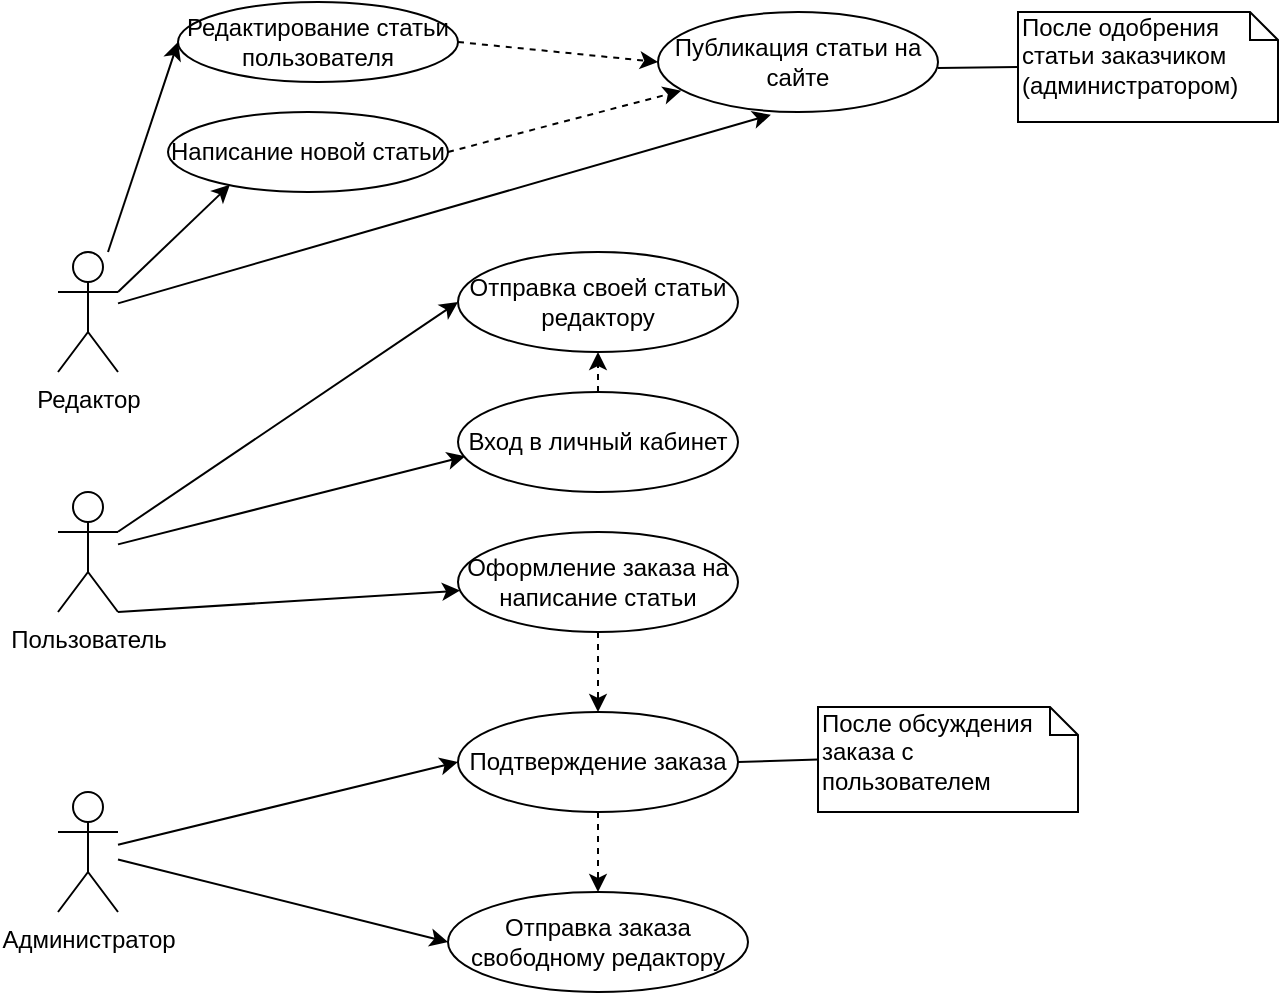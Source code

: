 <mxfile version="12.9.14" type="device"><diagram id="EWapvMrf5EV-Kj1TV6Ps" name="Page-1"><mxGraphModel dx="1038" dy="548" grid="1" gridSize="10" guides="1" tooltips="1" connect="1" arrows="1" fold="1" page="1" pageScale="1" pageWidth="827" pageHeight="1169" math="0" shadow="0"><root><mxCell id="0"/><mxCell id="1" parent="0"/><mxCell id="V-MMwlxOLUhts7_KlyG_-1" value="Пользователь" style="shape=umlActor;verticalLabelPosition=bottom;labelBackgroundColor=#ffffff;verticalAlign=top;html=1;outlineConnect=0;" vertex="1" parent="1"><mxGeometry x="100" y="270" width="30" height="60" as="geometry"/></mxCell><mxCell id="V-MMwlxOLUhts7_KlyG_-2" value="Редактор" style="shape=umlActor;verticalLabelPosition=bottom;labelBackgroundColor=#ffffff;verticalAlign=top;html=1;outlineConnect=0;" vertex="1" parent="1"><mxGeometry x="100" y="150" width="30" height="60" as="geometry"/></mxCell><mxCell id="V-MMwlxOLUhts7_KlyG_-3" value="Администратор" style="shape=umlActor;verticalLabelPosition=bottom;labelBackgroundColor=#ffffff;verticalAlign=top;html=1;outlineConnect=0;" vertex="1" parent="1"><mxGeometry x="100" y="420" width="30" height="60" as="geometry"/></mxCell><mxCell id="V-MMwlxOLUhts7_KlyG_-4" value="После обсуждения заказа с пользователем" style="shape=note;whiteSpace=wrap;html=1;size=14;verticalAlign=top;align=left;spacingTop=-6;" vertex="1" parent="1"><mxGeometry x="480" y="377.5" width="130" height="52.5" as="geometry"/></mxCell><mxCell id="V-MMwlxOLUhts7_KlyG_-5" value="Вход в личный кабинет" style="ellipse;whiteSpace=wrap;html=1;" vertex="1" parent="1"><mxGeometry x="300" y="220" width="140" height="50" as="geometry"/></mxCell><mxCell id="V-MMwlxOLUhts7_KlyG_-6" value="Отправка своей статьи редактору" style="ellipse;whiteSpace=wrap;html=1;" vertex="1" parent="1"><mxGeometry x="300" y="150" width="140" height="50" as="geometry"/></mxCell><mxCell id="V-MMwlxOLUhts7_KlyG_-7" value="Оформление заказа на написание статьи" style="ellipse;whiteSpace=wrap;html=1;" vertex="1" parent="1"><mxGeometry x="300" y="290" width="140" height="50" as="geometry"/></mxCell><mxCell id="V-MMwlxOLUhts7_KlyG_-8" value="Подтверждение заказа" style="ellipse;whiteSpace=wrap;html=1;" vertex="1" parent="1"><mxGeometry x="300" y="380" width="140" height="50" as="geometry"/></mxCell><mxCell id="V-MMwlxOLUhts7_KlyG_-9" value="" style="endArrow=classic;html=1;entryX=0.026;entryY=0.643;entryDx=0;entryDy=0;entryPerimeter=0;" edge="1" parent="1" source="V-MMwlxOLUhts7_KlyG_-1" target="V-MMwlxOLUhts7_KlyG_-5"><mxGeometry width="50" height="50" relative="1" as="geometry"><mxPoint x="190" y="280" as="sourcePoint"/><mxPoint x="240" y="230" as="targetPoint"/></mxGeometry></mxCell><mxCell id="V-MMwlxOLUhts7_KlyG_-10" value="" style="endArrow=classic;html=1;exitX=0.5;exitY=0;exitDx=0;exitDy=0;entryX=0.5;entryY=1;entryDx=0;entryDy=0;rounded=0;jumpStyle=none;strokeColor=#000000;dashed=1;" edge="1" parent="1" source="V-MMwlxOLUhts7_KlyG_-5" target="V-MMwlxOLUhts7_KlyG_-6"><mxGeometry width="50" height="50" relative="1" as="geometry"><mxPoint x="390" y="280" as="sourcePoint"/><mxPoint x="440" y="230" as="targetPoint"/></mxGeometry></mxCell><mxCell id="V-MMwlxOLUhts7_KlyG_-11" value="" style="endArrow=classic;html=1;entryX=0;entryY=0.5;entryDx=0;entryDy=0;" edge="1" parent="1" source="V-MMwlxOLUhts7_KlyG_-1" target="V-MMwlxOLUhts7_KlyG_-6"><mxGeometry width="50" height="50" relative="1" as="geometry"><mxPoint x="190" y="260" as="sourcePoint"/><mxPoint x="240" y="210" as="targetPoint"/></mxGeometry></mxCell><mxCell id="V-MMwlxOLUhts7_KlyG_-12" value="" style="endArrow=classic;html=1;strokeColor=#000000;exitX=1;exitY=1;exitDx=0;exitDy=0;exitPerimeter=0;" edge="1" parent="1" source="V-MMwlxOLUhts7_KlyG_-1" target="V-MMwlxOLUhts7_KlyG_-7"><mxGeometry width="50" height="50" relative="1" as="geometry"><mxPoint x="250" y="330" as="sourcePoint"/><mxPoint x="300" y="280" as="targetPoint"/></mxGeometry></mxCell><mxCell id="V-MMwlxOLUhts7_KlyG_-14" value="" style="endArrow=classic;html=1;strokeColor=#000000;entryX=0;entryY=0.5;entryDx=0;entryDy=0;" edge="1" parent="1" source="V-MMwlxOLUhts7_KlyG_-3" target="V-MMwlxOLUhts7_KlyG_-8"><mxGeometry width="50" height="50" relative="1" as="geometry"><mxPoint x="240" y="420" as="sourcePoint"/><mxPoint x="290" y="370" as="targetPoint"/></mxGeometry></mxCell><mxCell id="V-MMwlxOLUhts7_KlyG_-15" value="" style="endArrow=classic;html=1;strokeColor=#000000;exitX=0.5;exitY=1;exitDx=0;exitDy=0;entryX=0.5;entryY=0;entryDx=0;entryDy=0;dashed=1;" edge="1" parent="1" source="V-MMwlxOLUhts7_KlyG_-7" target="V-MMwlxOLUhts7_KlyG_-8"><mxGeometry width="50" height="50" relative="1" as="geometry"><mxPoint x="420" y="370" as="sourcePoint"/><mxPoint x="470" y="320" as="targetPoint"/></mxGeometry></mxCell><mxCell id="V-MMwlxOLUhts7_KlyG_-17" value="" style="endArrow=none;html=1;strokeColor=#000000;exitX=1;exitY=0.5;exitDx=0;exitDy=0;entryX=0;entryY=0.5;entryDx=0;entryDy=0;entryPerimeter=0;" edge="1" parent="1" source="V-MMwlxOLUhts7_KlyG_-8" target="V-MMwlxOLUhts7_KlyG_-4"><mxGeometry width="50" height="50" relative="1" as="geometry"><mxPoint x="510" y="500" as="sourcePoint"/><mxPoint x="560" y="450" as="targetPoint"/></mxGeometry></mxCell><mxCell id="V-MMwlxOLUhts7_KlyG_-18" value="Редактирование статьи пользователя" style="ellipse;whiteSpace=wrap;html=1;" vertex="1" parent="1"><mxGeometry x="160" y="25" width="140" height="40" as="geometry"/></mxCell><mxCell id="V-MMwlxOLUhts7_KlyG_-19" value="" style="endArrow=classic;html=1;strokeColor=#000000;entryX=0;entryY=0.5;entryDx=0;entryDy=0;" edge="1" parent="1" source="V-MMwlxOLUhts7_KlyG_-2" target="V-MMwlxOLUhts7_KlyG_-18"><mxGeometry width="50" height="50" relative="1" as="geometry"><mxPoint x="210" y="110" as="sourcePoint"/><mxPoint x="260" y="60" as="targetPoint"/></mxGeometry></mxCell><mxCell id="V-MMwlxOLUhts7_KlyG_-20" value="Публикация статьи на сайте" style="ellipse;whiteSpace=wrap;html=1;" vertex="1" parent="1"><mxGeometry x="400" y="30" width="140" height="50" as="geometry"/></mxCell><mxCell id="V-MMwlxOLUhts7_KlyG_-22" value="" style="endArrow=classic;html=1;strokeColor=#000000;entryX=0.403;entryY=1.028;entryDx=0;entryDy=0;entryPerimeter=0;" edge="1" parent="1" source="V-MMwlxOLUhts7_KlyG_-2" target="V-MMwlxOLUhts7_KlyG_-20"><mxGeometry width="50" height="50" relative="1" as="geometry"><mxPoint x="200" y="170" as="sourcePoint"/><mxPoint x="250" y="120" as="targetPoint"/></mxGeometry></mxCell><mxCell id="V-MMwlxOLUhts7_KlyG_-24" value="" style="endArrow=classic;html=1;strokeColor=#000000;exitX=1;exitY=0.5;exitDx=0;exitDy=0;entryX=0;entryY=0.5;entryDx=0;entryDy=0;dashed=1;" edge="1" parent="1" source="V-MMwlxOLUhts7_KlyG_-18" target="V-MMwlxOLUhts7_KlyG_-20"><mxGeometry width="50" height="50" relative="1" as="geometry"><mxPoint x="490" y="70" as="sourcePoint"/><mxPoint x="540" y="20" as="targetPoint"/></mxGeometry></mxCell><mxCell id="V-MMwlxOLUhts7_KlyG_-25" value="После одобрения статьи заказчиком (администратором)" style="shape=note;whiteSpace=wrap;html=1;size=14;verticalAlign=top;align=left;spacingTop=-6;" vertex="1" parent="1"><mxGeometry x="580" y="30" width="130" height="55" as="geometry"/></mxCell><mxCell id="V-MMwlxOLUhts7_KlyG_-26" value="" style="endArrow=none;html=1;strokeColor=#000000;entryX=0;entryY=0.5;entryDx=0;entryDy=0;entryPerimeter=0;" edge="1" parent="1" target="V-MMwlxOLUhts7_KlyG_-25"><mxGeometry width="50" height="50" relative="1" as="geometry"><mxPoint x="540" y="58" as="sourcePoint"/><mxPoint x="670" y="170" as="targetPoint"/></mxGeometry></mxCell><mxCell id="V-MMwlxOLUhts7_KlyG_-27" value="Отправка заказа свободному редактору" style="ellipse;whiteSpace=wrap;html=1;" vertex="1" parent="1"><mxGeometry x="295" y="470" width="150" height="50" as="geometry"/></mxCell><mxCell id="V-MMwlxOLUhts7_KlyG_-28" value="" style="endArrow=classic;html=1;strokeColor=#000000;entryX=0;entryY=0.5;entryDx=0;entryDy=0;" edge="1" parent="1" source="V-MMwlxOLUhts7_KlyG_-3" target="V-MMwlxOLUhts7_KlyG_-27"><mxGeometry width="50" height="50" relative="1" as="geometry"><mxPoint x="140" y="480" as="sourcePoint"/><mxPoint x="260" y="510" as="targetPoint"/></mxGeometry></mxCell><mxCell id="V-MMwlxOLUhts7_KlyG_-29" value="" style="endArrow=classic;html=1;strokeColor=#000000;exitX=0.5;exitY=1;exitDx=0;exitDy=0;entryX=0.5;entryY=0;entryDx=0;entryDy=0;dashed=1;" edge="1" parent="1" source="V-MMwlxOLUhts7_KlyG_-8" target="V-MMwlxOLUhts7_KlyG_-27"><mxGeometry width="50" height="50" relative="1" as="geometry"><mxPoint x="270" y="490" as="sourcePoint"/><mxPoint x="320" y="440" as="targetPoint"/></mxGeometry></mxCell><mxCell id="V-MMwlxOLUhts7_KlyG_-31" value="Написание новой статьи" style="ellipse;whiteSpace=wrap;html=1;" vertex="1" parent="1"><mxGeometry x="155" y="80" width="140" height="40" as="geometry"/></mxCell><mxCell id="V-MMwlxOLUhts7_KlyG_-32" value="" style="endArrow=classic;html=1;strokeColor=#000000;exitX=1;exitY=0.333;exitDx=0;exitDy=0;exitPerimeter=0;entryX=0.221;entryY=0.91;entryDx=0;entryDy=0;entryPerimeter=0;" edge="1" parent="1" source="V-MMwlxOLUhts7_KlyG_-2" target="V-MMwlxOLUhts7_KlyG_-31"><mxGeometry width="50" height="50" relative="1" as="geometry"><mxPoint x="250" y="180" as="sourcePoint"/><mxPoint x="300" y="130" as="targetPoint"/></mxGeometry></mxCell><mxCell id="V-MMwlxOLUhts7_KlyG_-33" value="" style="endArrow=classic;html=1;strokeColor=#000000;exitX=1;exitY=0.5;exitDx=0;exitDy=0;entryX=0.083;entryY=0.788;entryDx=0;entryDy=0;entryPerimeter=0;dashed=1;" edge="1" parent="1" source="V-MMwlxOLUhts7_KlyG_-31" target="V-MMwlxOLUhts7_KlyG_-20"><mxGeometry width="50" height="50" relative="1" as="geometry"><mxPoint x="440" y="140" as="sourcePoint"/><mxPoint x="490" y="90" as="targetPoint"/></mxGeometry></mxCell></root></mxGraphModel></diagram></mxfile>